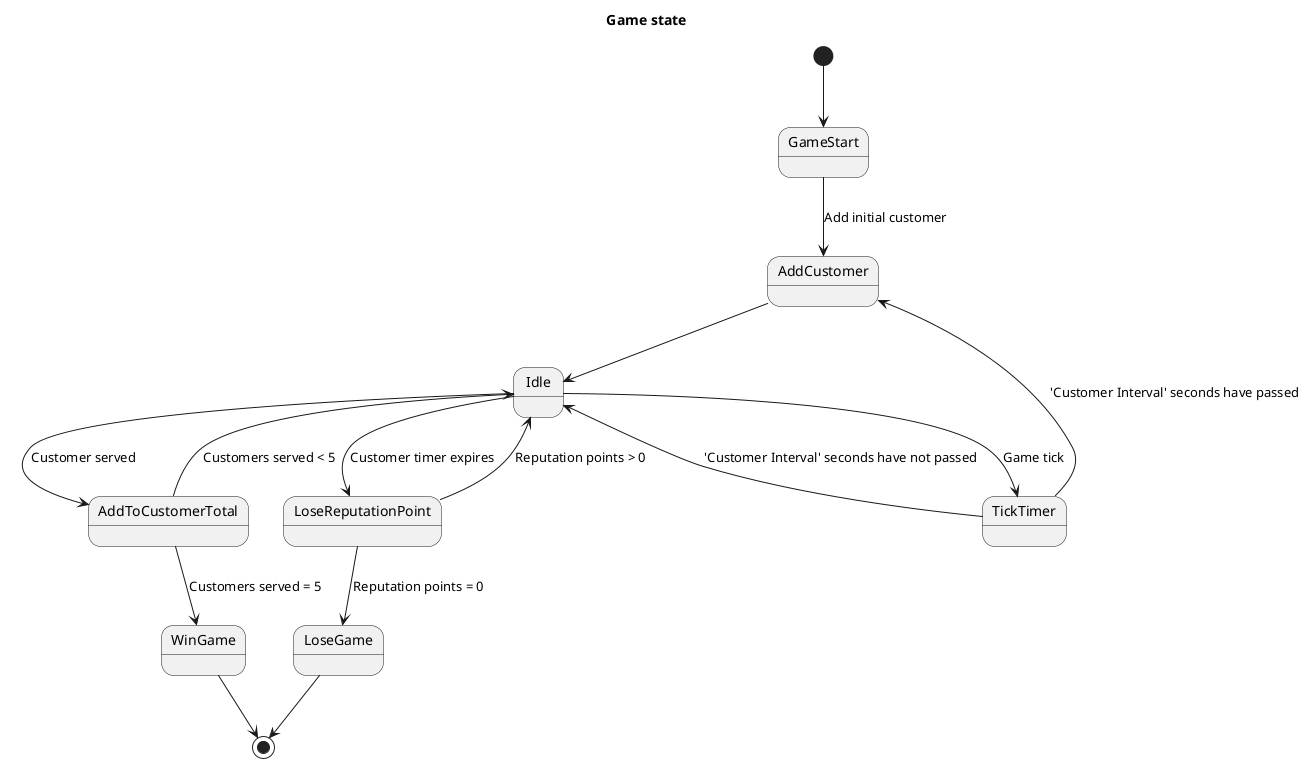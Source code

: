 @startuml
title Game state
[*] --> GameStart
GameStart --> AddCustomer : Add initial customer
Idle --> TickTimer : Game tick
TickTimer --> Idle : 'Customer Interval' seconds have not passed
TickTimer --> AddCustomer : 'Customer Interval' seconds have passed
AddCustomer --> Idle

Idle --> AddToCustomerTotal : Customer served
AddToCustomerTotal --> Idle : Customers served < 5
AddToCustomerTotal --> WinGame : Customers served = 5

Idle --> LoseReputationPoint : Customer timer expires
LoseReputationPoint --> Idle : Reputation points > 0
LoseReputationPoint --> LoseGame : Reputation points = 0

LoseGame --> [*]
WinGame --> [*]

' update with game paused? + main menu + end screen? or just keep to core game logic
@enduml